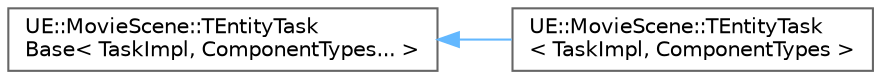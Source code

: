digraph "Graphical Class Hierarchy"
{
 // INTERACTIVE_SVG=YES
 // LATEX_PDF_SIZE
  bgcolor="transparent";
  edge [fontname=Helvetica,fontsize=10,labelfontname=Helvetica,labelfontsize=10];
  node [fontname=Helvetica,fontsize=10,shape=box,height=0.2,width=0.4];
  rankdir="LR";
  Node0 [id="Node000000",label="UE::MovieScene::TEntityTask\lBase\< TaskImpl, ComponentTypes... \>",height=0.2,width=0.4,color="grey40", fillcolor="white", style="filled",URL="$de/d2a/structUE_1_1MovieScene_1_1TEntityTaskBase.html",tooltip=" "];
  Node0 -> Node1 [id="edge9640_Node000000_Node000001",dir="back",color="steelblue1",style="solid",tooltip=" "];
  Node1 [id="Node000001",label="UE::MovieScene::TEntityTask\l\< TaskImpl, ComponentTypes \>",height=0.2,width=0.4,color="grey40", fillcolor="white", style="filled",URL="$d5/d04/structUE_1_1MovieScene_1_1TEntityTask.html",tooltip=" "];
}
